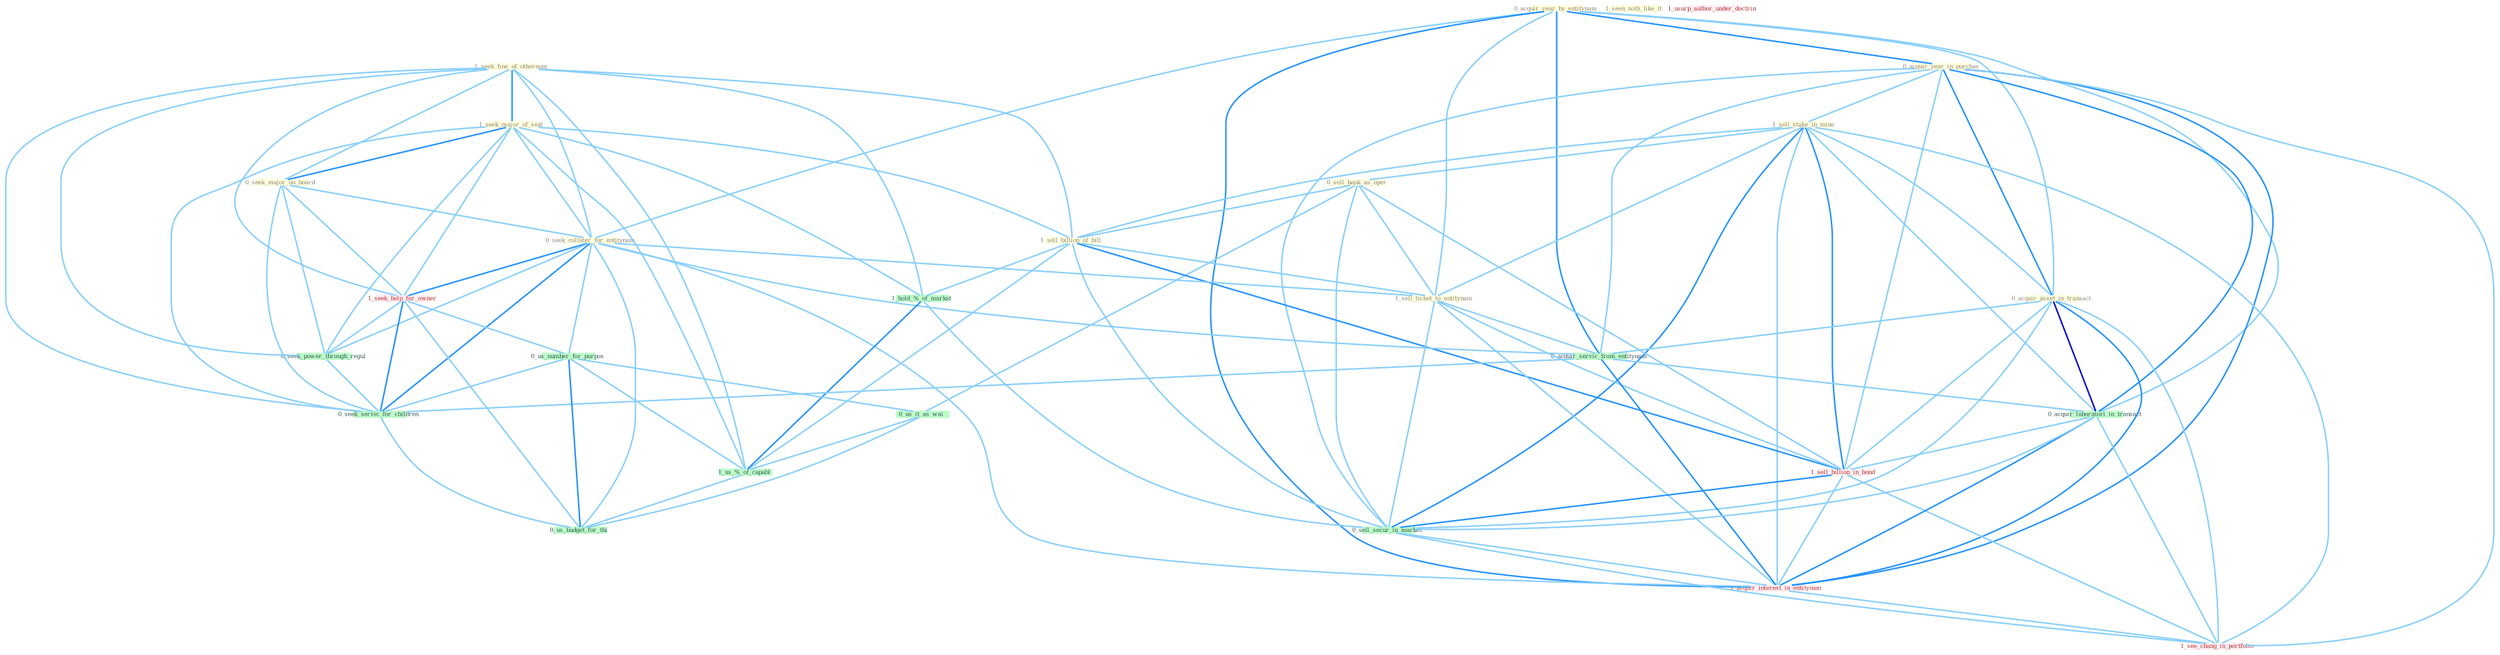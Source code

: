 Graph G{ 
    node
    [shape=polygon,style=filled,width=.5,height=.06,color="#BDFCC9",fixedsize=true,fontsize=4,
    fontcolor="#2f4f4f"];
    {node
    [color="#ffffe0", fontcolor="#8b7d6b"] "1_seek_fine_of_othernum " "1_seek_major_of_seat " "0_acquir_year_by_entitynam " "0_acquir_year_in_purchas " "1_sell_stake_in_mine " "0_seek_major_on_board " "0_sell_bank_as_oper " "0_acquir_asset_in_transact " "1_sell_billion_of_bill " "0_seek_collater_for_entitynam " "1_seen_noth_like_it " "1_sell_ticket_to_entitynam "}
{node [color="#fff0f5", fontcolor="#b22222"] "1_seek_help_for_owner " "1_sell_billion_in_bond " "1_usurp_author_under_doctrin " "1_acquir_interest_in_entitynam " "1_see_chang_in_portfolio "}
edge [color="#B0E2FF"];

	"1_seek_fine_of_othernum " -- "1_seek_major_of_seat " [w="2", color="#1e90ff" , len=0.8];
	"1_seek_fine_of_othernum " -- "0_seek_major_on_board " [w="1", color="#87cefa" ];
	"1_seek_fine_of_othernum " -- "1_sell_billion_of_bill " [w="1", color="#87cefa" ];
	"1_seek_fine_of_othernum " -- "0_seek_collater_for_entitynam " [w="1", color="#87cefa" ];
	"1_seek_fine_of_othernum " -- "1_seek_help_for_owner " [w="1", color="#87cefa" ];
	"1_seek_fine_of_othernum " -- "1_hold_%_of_market " [w="1", color="#87cefa" ];
	"1_seek_fine_of_othernum " -- "0_seek_power_through_regul " [w="1", color="#87cefa" ];
	"1_seek_fine_of_othernum " -- "1_us_%_of_capabl " [w="1", color="#87cefa" ];
	"1_seek_fine_of_othernum " -- "0_seek_servic_for_children " [w="1", color="#87cefa" ];
	"1_seek_major_of_seat " -- "0_seek_major_on_board " [w="2", color="#1e90ff" , len=0.8];
	"1_seek_major_of_seat " -- "1_sell_billion_of_bill " [w="1", color="#87cefa" ];
	"1_seek_major_of_seat " -- "0_seek_collater_for_entitynam " [w="1", color="#87cefa" ];
	"1_seek_major_of_seat " -- "1_seek_help_for_owner " [w="1", color="#87cefa" ];
	"1_seek_major_of_seat " -- "1_hold_%_of_market " [w="1", color="#87cefa" ];
	"1_seek_major_of_seat " -- "0_seek_power_through_regul " [w="1", color="#87cefa" ];
	"1_seek_major_of_seat " -- "1_us_%_of_capabl " [w="1", color="#87cefa" ];
	"1_seek_major_of_seat " -- "0_seek_servic_for_children " [w="1", color="#87cefa" ];
	"0_acquir_year_by_entitynam " -- "0_acquir_year_in_purchas " [w="2", color="#1e90ff" , len=0.8];
	"0_acquir_year_by_entitynam " -- "0_acquir_asset_in_transact " [w="1", color="#87cefa" ];
	"0_acquir_year_by_entitynam " -- "0_seek_collater_for_entitynam " [w="1", color="#87cefa" ];
	"0_acquir_year_by_entitynam " -- "1_sell_ticket_to_entitynam " [w="1", color="#87cefa" ];
	"0_acquir_year_by_entitynam " -- "0_acquir_servic_from_entitynam " [w="2", color="#1e90ff" , len=0.8];
	"0_acquir_year_by_entitynam " -- "0_acquir_laboratori_in_transact " [w="1", color="#87cefa" ];
	"0_acquir_year_by_entitynam " -- "1_acquir_interest_in_entitynam " [w="2", color="#1e90ff" , len=0.8];
	"0_acquir_year_in_purchas " -- "1_sell_stake_in_mine " [w="1", color="#87cefa" ];
	"0_acquir_year_in_purchas " -- "0_acquir_asset_in_transact " [w="2", color="#1e90ff" , len=0.8];
	"0_acquir_year_in_purchas " -- "0_acquir_servic_from_entitynam " [w="1", color="#87cefa" ];
	"0_acquir_year_in_purchas " -- "0_acquir_laboratori_in_transact " [w="2", color="#1e90ff" , len=0.8];
	"0_acquir_year_in_purchas " -- "1_sell_billion_in_bond " [w="1", color="#87cefa" ];
	"0_acquir_year_in_purchas " -- "0_sell_secur_in_market " [w="1", color="#87cefa" ];
	"0_acquir_year_in_purchas " -- "1_acquir_interest_in_entitynam " [w="2", color="#1e90ff" , len=0.8];
	"0_acquir_year_in_purchas " -- "1_see_chang_in_portfolio " [w="1", color="#87cefa" ];
	"1_sell_stake_in_mine " -- "0_sell_bank_as_oper " [w="1", color="#87cefa" ];
	"1_sell_stake_in_mine " -- "0_acquir_asset_in_transact " [w="1", color="#87cefa" ];
	"1_sell_stake_in_mine " -- "1_sell_billion_of_bill " [w="1", color="#87cefa" ];
	"1_sell_stake_in_mine " -- "1_sell_ticket_to_entitynam " [w="1", color="#87cefa" ];
	"1_sell_stake_in_mine " -- "0_acquir_laboratori_in_transact " [w="1", color="#87cefa" ];
	"1_sell_stake_in_mine " -- "1_sell_billion_in_bond " [w="2", color="#1e90ff" , len=0.8];
	"1_sell_stake_in_mine " -- "0_sell_secur_in_market " [w="2", color="#1e90ff" , len=0.8];
	"1_sell_stake_in_mine " -- "1_acquir_interest_in_entitynam " [w="1", color="#87cefa" ];
	"1_sell_stake_in_mine " -- "1_see_chang_in_portfolio " [w="1", color="#87cefa" ];
	"0_seek_major_on_board " -- "0_seek_collater_for_entitynam " [w="1", color="#87cefa" ];
	"0_seek_major_on_board " -- "1_seek_help_for_owner " [w="1", color="#87cefa" ];
	"0_seek_major_on_board " -- "0_seek_power_through_regul " [w="1", color="#87cefa" ];
	"0_seek_major_on_board " -- "0_seek_servic_for_children " [w="1", color="#87cefa" ];
	"0_sell_bank_as_oper " -- "1_sell_billion_of_bill " [w="1", color="#87cefa" ];
	"0_sell_bank_as_oper " -- "1_sell_ticket_to_entitynam " [w="1", color="#87cefa" ];
	"0_sell_bank_as_oper " -- "1_sell_billion_in_bond " [w="1", color="#87cefa" ];
	"0_sell_bank_as_oper " -- "0_us_it_as_wai " [w="1", color="#87cefa" ];
	"0_sell_bank_as_oper " -- "0_sell_secur_in_market " [w="1", color="#87cefa" ];
	"0_acquir_asset_in_transact " -- "0_acquir_servic_from_entitynam " [w="1", color="#87cefa" ];
	"0_acquir_asset_in_transact " -- "0_acquir_laboratori_in_transact " [w="3", color="#0000cd" , len=0.6];
	"0_acquir_asset_in_transact " -- "1_sell_billion_in_bond " [w="1", color="#87cefa" ];
	"0_acquir_asset_in_transact " -- "0_sell_secur_in_market " [w="1", color="#87cefa" ];
	"0_acquir_asset_in_transact " -- "1_acquir_interest_in_entitynam " [w="2", color="#1e90ff" , len=0.8];
	"0_acquir_asset_in_transact " -- "1_see_chang_in_portfolio " [w="1", color="#87cefa" ];
	"1_sell_billion_of_bill " -- "1_sell_ticket_to_entitynam " [w="1", color="#87cefa" ];
	"1_sell_billion_of_bill " -- "1_hold_%_of_market " [w="1", color="#87cefa" ];
	"1_sell_billion_of_bill " -- "1_sell_billion_in_bond " [w="2", color="#1e90ff" , len=0.8];
	"1_sell_billion_of_bill " -- "1_us_%_of_capabl " [w="1", color="#87cefa" ];
	"1_sell_billion_of_bill " -- "0_sell_secur_in_market " [w="1", color="#87cefa" ];
	"0_seek_collater_for_entitynam " -- "1_sell_ticket_to_entitynam " [w="1", color="#87cefa" ];
	"0_seek_collater_for_entitynam " -- "1_seek_help_for_owner " [w="2", color="#1e90ff" , len=0.8];
	"0_seek_collater_for_entitynam " -- "0_acquir_servic_from_entitynam " [w="1", color="#87cefa" ];
	"0_seek_collater_for_entitynam " -- "0_seek_power_through_regul " [w="1", color="#87cefa" ];
	"0_seek_collater_for_entitynam " -- "0_us_number_for_purpos " [w="1", color="#87cefa" ];
	"0_seek_collater_for_entitynam " -- "1_acquir_interest_in_entitynam " [w="1", color="#87cefa" ];
	"0_seek_collater_for_entitynam " -- "0_seek_servic_for_children " [w="2", color="#1e90ff" , len=0.8];
	"0_seek_collater_for_entitynam " -- "0_us_budget_for_thi " [w="1", color="#87cefa" ];
	"1_sell_ticket_to_entitynam " -- "0_acquir_servic_from_entitynam " [w="1", color="#87cefa" ];
	"1_sell_ticket_to_entitynam " -- "1_sell_billion_in_bond " [w="1", color="#87cefa" ];
	"1_sell_ticket_to_entitynam " -- "0_sell_secur_in_market " [w="1", color="#87cefa" ];
	"1_sell_ticket_to_entitynam " -- "1_acquir_interest_in_entitynam " [w="1", color="#87cefa" ];
	"1_seek_help_for_owner " -- "0_seek_power_through_regul " [w="1", color="#87cefa" ];
	"1_seek_help_for_owner " -- "0_us_number_for_purpos " [w="1", color="#87cefa" ];
	"1_seek_help_for_owner " -- "0_seek_servic_for_children " [w="2", color="#1e90ff" , len=0.8];
	"1_seek_help_for_owner " -- "0_us_budget_for_thi " [w="1", color="#87cefa" ];
	"0_acquir_servic_from_entitynam " -- "0_acquir_laboratori_in_transact " [w="1", color="#87cefa" ];
	"0_acquir_servic_from_entitynam " -- "1_acquir_interest_in_entitynam " [w="2", color="#1e90ff" , len=0.8];
	"0_acquir_servic_from_entitynam " -- "0_seek_servic_for_children " [w="1", color="#87cefa" ];
	"1_hold_%_of_market " -- "1_us_%_of_capabl " [w="2", color="#1e90ff" , len=0.8];
	"1_hold_%_of_market " -- "0_sell_secur_in_market " [w="1", color="#87cefa" ];
	"0_seek_power_through_regul " -- "0_seek_servic_for_children " [w="1", color="#87cefa" ];
	"0_us_number_for_purpos " -- "0_us_it_as_wai " [w="1", color="#87cefa" ];
	"0_us_number_for_purpos " -- "1_us_%_of_capabl " [w="1", color="#87cefa" ];
	"0_us_number_for_purpos " -- "0_seek_servic_for_children " [w="1", color="#87cefa" ];
	"0_us_number_for_purpos " -- "0_us_budget_for_thi " [w="2", color="#1e90ff" , len=0.8];
	"0_acquir_laboratori_in_transact " -- "1_sell_billion_in_bond " [w="1", color="#87cefa" ];
	"0_acquir_laboratori_in_transact " -- "0_sell_secur_in_market " [w="1", color="#87cefa" ];
	"0_acquir_laboratori_in_transact " -- "1_acquir_interest_in_entitynam " [w="2", color="#1e90ff" , len=0.8];
	"0_acquir_laboratori_in_transact " -- "1_see_chang_in_portfolio " [w="1", color="#87cefa" ];
	"1_sell_billion_in_bond " -- "0_sell_secur_in_market " [w="2", color="#1e90ff" , len=0.8];
	"1_sell_billion_in_bond " -- "1_acquir_interest_in_entitynam " [w="1", color="#87cefa" ];
	"1_sell_billion_in_bond " -- "1_see_chang_in_portfolio " [w="1", color="#87cefa" ];
	"0_us_it_as_wai " -- "1_us_%_of_capabl " [w="1", color="#87cefa" ];
	"0_us_it_as_wai " -- "0_us_budget_for_thi " [w="1", color="#87cefa" ];
	"1_us_%_of_capabl " -- "0_us_budget_for_thi " [w="1", color="#87cefa" ];
	"0_sell_secur_in_market " -- "1_acquir_interest_in_entitynam " [w="1", color="#87cefa" ];
	"0_sell_secur_in_market " -- "1_see_chang_in_portfolio " [w="1", color="#87cefa" ];
	"1_acquir_interest_in_entitynam " -- "1_see_chang_in_portfolio " [w="1", color="#87cefa" ];
	"0_seek_servic_for_children " -- "0_us_budget_for_thi " [w="1", color="#87cefa" ];
}